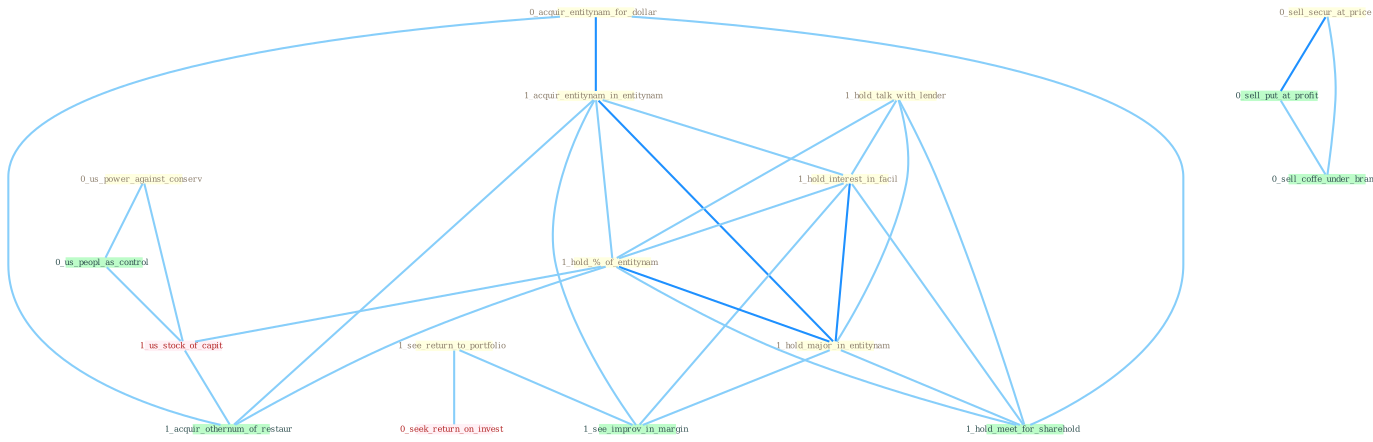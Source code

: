 Graph G{ 
    node
    [shape=polygon,style=filled,width=.5,height=.06,color="#BDFCC9",fixedsize=true,fontsize=4,
    fontcolor="#2f4f4f"];
    {node
    [color="#ffffe0", fontcolor="#8b7d6b"] "0_acquir_entitynam_for_dollar " "1_acquir_entitynam_in_entitynam " "0_sell_secur_at_price " "0_us_power_against_conserv " "1_hold_talk_with_lender " "1_hold_interest_in_facil " "1_hold_%_of_entitynam " "1_see_return_to_portfolio " "1_hold_major_in_entitynam "}
{node [color="#fff0f5", fontcolor="#b22222"] "0_seek_return_on_invest " "1_us_stock_of_capit "}
edge [color="#B0E2FF"];

	"0_acquir_entitynam_for_dollar " -- "1_acquir_entitynam_in_entitynam " [w="2", color="#1e90ff" , len=0.8];
	"0_acquir_entitynam_for_dollar " -- "1_hold_meet_for_sharehold " [w="1", color="#87cefa" ];
	"0_acquir_entitynam_for_dollar " -- "1_acquir_othernum_of_restaur " [w="1", color="#87cefa" ];
	"1_acquir_entitynam_in_entitynam " -- "1_hold_interest_in_facil " [w="1", color="#87cefa" ];
	"1_acquir_entitynam_in_entitynam " -- "1_hold_%_of_entitynam " [w="1", color="#87cefa" ];
	"1_acquir_entitynam_in_entitynam " -- "1_hold_major_in_entitynam " [w="2", color="#1e90ff" , len=0.8];
	"1_acquir_entitynam_in_entitynam " -- "1_see_improv_in_margin " [w="1", color="#87cefa" ];
	"1_acquir_entitynam_in_entitynam " -- "1_acquir_othernum_of_restaur " [w="1", color="#87cefa" ];
	"0_sell_secur_at_price " -- "0_sell_put_at_profit " [w="2", color="#1e90ff" , len=0.8];
	"0_sell_secur_at_price " -- "0_sell_coffe_under_brand " [w="1", color="#87cefa" ];
	"0_us_power_against_conserv " -- "0_us_peopl_as_control " [w="1", color="#87cefa" ];
	"0_us_power_against_conserv " -- "1_us_stock_of_capit " [w="1", color="#87cefa" ];
	"1_hold_talk_with_lender " -- "1_hold_interest_in_facil " [w="1", color="#87cefa" ];
	"1_hold_talk_with_lender " -- "1_hold_%_of_entitynam " [w="1", color="#87cefa" ];
	"1_hold_talk_with_lender " -- "1_hold_major_in_entitynam " [w="1", color="#87cefa" ];
	"1_hold_talk_with_lender " -- "1_hold_meet_for_sharehold " [w="1", color="#87cefa" ];
	"1_hold_interest_in_facil " -- "1_hold_%_of_entitynam " [w="1", color="#87cefa" ];
	"1_hold_interest_in_facil " -- "1_hold_major_in_entitynam " [w="2", color="#1e90ff" , len=0.8];
	"1_hold_interest_in_facil " -- "1_see_improv_in_margin " [w="1", color="#87cefa" ];
	"1_hold_interest_in_facil " -- "1_hold_meet_for_sharehold " [w="1", color="#87cefa" ];
	"1_hold_%_of_entitynam " -- "1_hold_major_in_entitynam " [w="2", color="#1e90ff" , len=0.8];
	"1_hold_%_of_entitynam " -- "1_us_stock_of_capit " [w="1", color="#87cefa" ];
	"1_hold_%_of_entitynam " -- "1_hold_meet_for_sharehold " [w="1", color="#87cefa" ];
	"1_hold_%_of_entitynam " -- "1_acquir_othernum_of_restaur " [w="1", color="#87cefa" ];
	"1_see_return_to_portfolio " -- "0_seek_return_on_invest " [w="1", color="#87cefa" ];
	"1_see_return_to_portfolio " -- "1_see_improv_in_margin " [w="1", color="#87cefa" ];
	"1_hold_major_in_entitynam " -- "1_see_improv_in_margin " [w="1", color="#87cefa" ];
	"1_hold_major_in_entitynam " -- "1_hold_meet_for_sharehold " [w="1", color="#87cefa" ];
	"0_us_peopl_as_control " -- "1_us_stock_of_capit " [w="1", color="#87cefa" ];
	"0_sell_put_at_profit " -- "0_sell_coffe_under_brand " [w="1", color="#87cefa" ];
	"1_us_stock_of_capit " -- "1_acquir_othernum_of_restaur " [w="1", color="#87cefa" ];
}
